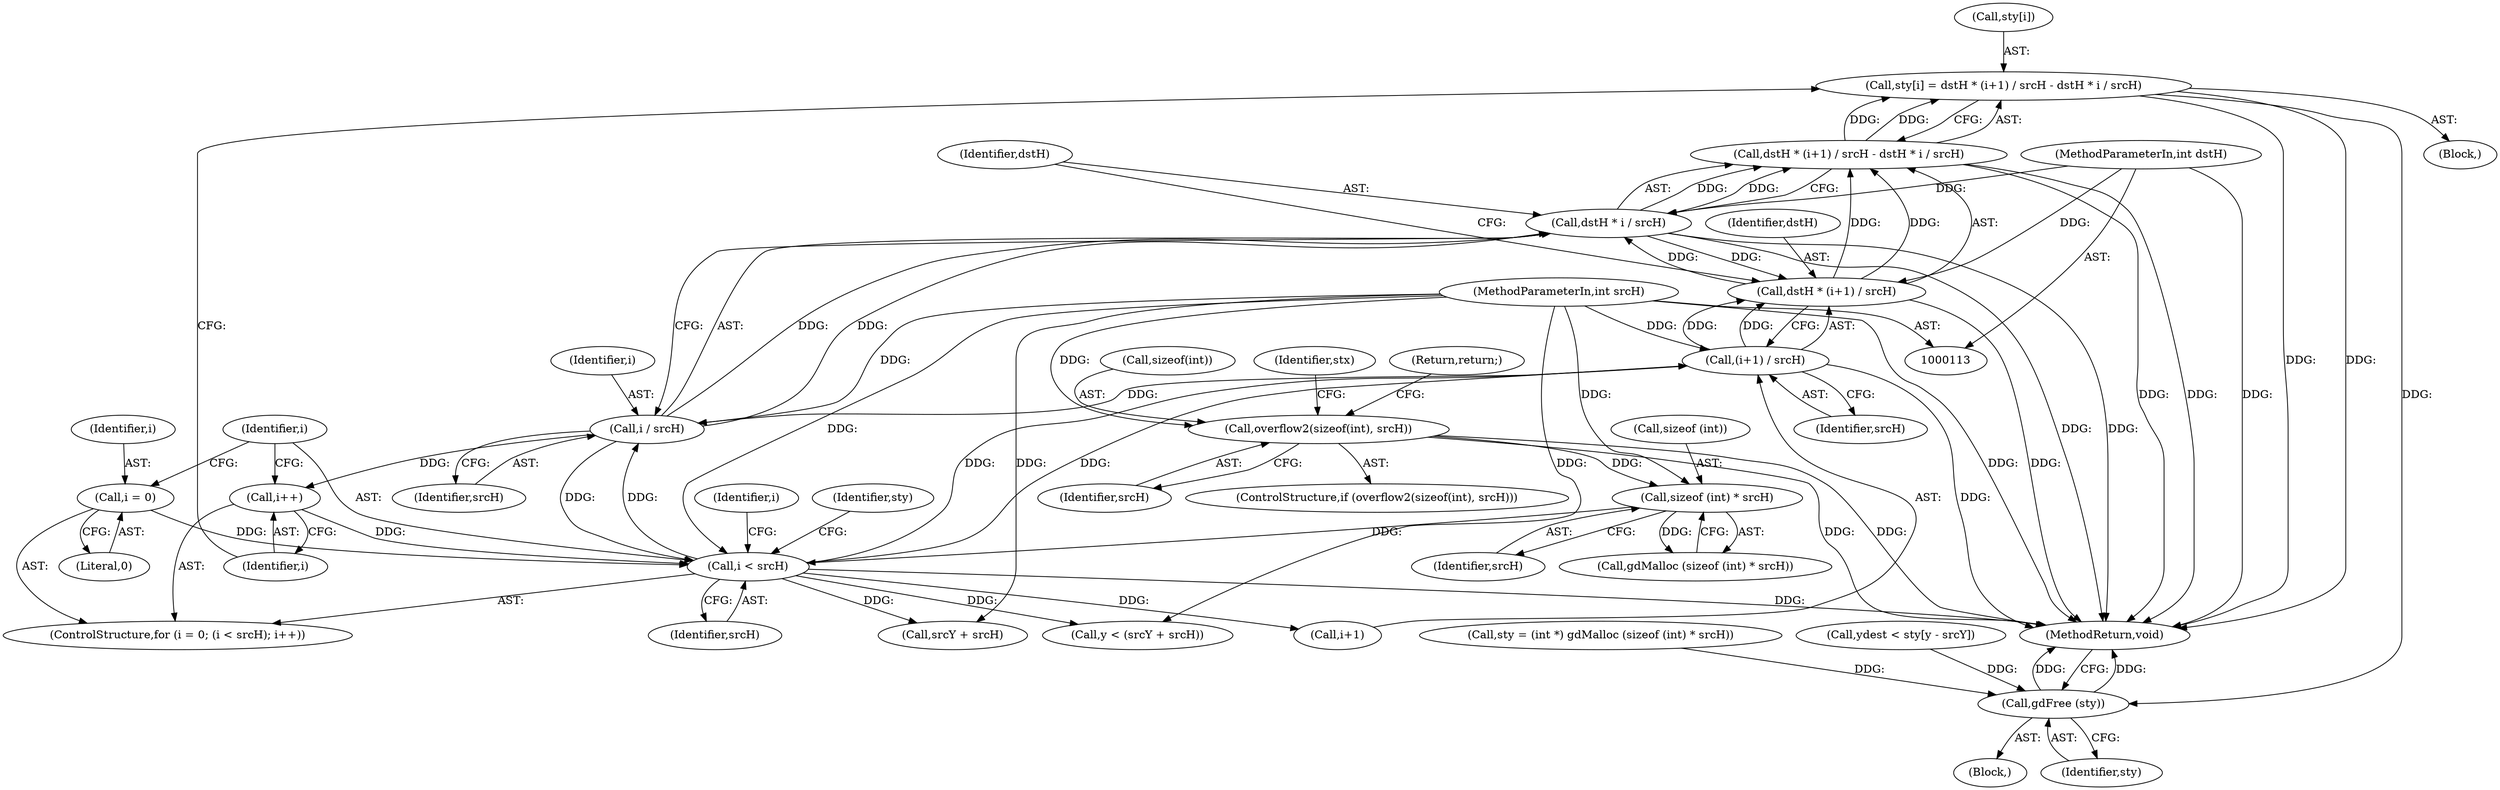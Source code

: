 digraph "0_php-src_c395c6e5d7e8df37a21265ff76e48fe75ceb5ae6?w=1_1@array" {
"1000204" [label="(Call,sty[i] = dstH * (i+1) / srcH - dstH * i / srcH)"];
"1000208" [label="(Call,dstH * (i+1) / srcH - dstH * i / srcH)"];
"1000209" [label="(Call,dstH * (i+1) / srcH)"];
"1000216" [label="(Call,dstH * i / srcH)"];
"1000121" [label="(MethodParameterIn,int dstH)"];
"1000218" [label="(Call,i / srcH)"];
"1000198" [label="(Call,i < srcH)"];
"1000195" [label="(Call,i = 0)"];
"1000201" [label="(Call,i++)"];
"1000163" [label="(Call,sizeof (int) * srcH)"];
"1000143" [label="(Call,overflow2(sizeof(int), srcH))"];
"1000123" [label="(MethodParameterIn,int srcH)"];
"1000211" [label="(Call,(i+1) / srcH)"];
"1000465" [label="(Call,gdFree (sty))"];
"1000166" [label="(Identifier,srcH)"];
"1000206" [label="(Identifier,sty)"];
"1000210" [label="(Identifier,dstH)"];
"1000219" [label="(Identifier,i)"];
"1000212" [label="(Call,i+1)"];
"1000146" [label="(Identifier,srcH)"];
"1000121" [label="(MethodParameterIn,int dstH)"];
"1000142" [label="(ControlStructure,if (overflow2(sizeof(int), srcH)))"];
"1000203" [label="(Block,)"];
"1000162" [label="(Call,gdMalloc (sizeof (int) * srcH))"];
"1000211" [label="(Call,(i+1) / srcH)"];
"1000208" [label="(Call,dstH * (i+1) / srcH - dstH * i / srcH)"];
"1000124" [label="(Block,)"];
"1000244" [label="(Call,y < (srcY + srcH))"];
"1000220" [label="(Identifier,srcH)"];
"1000467" [label="(MethodReturn,void)"];
"1000148" [label="(Return,return;)"];
"1000218" [label="(Call,i / srcH)"];
"1000246" [label="(Call,srcY + srcH)"];
"1000144" [label="(Call,sizeof(int))"];
"1000150" [label="(Identifier,stx)"];
"1000202" [label="(Identifier,i)"];
"1000163" [label="(Call,sizeof (int) * srcH)"];
"1000217" [label="(Identifier,dstH)"];
"1000158" [label="(Call,sty = (int *) gdMalloc (sizeof (int) * srcH))"];
"1000201" [label="(Call,i++)"];
"1000196" [label="(Identifier,i)"];
"1000216" [label="(Call,dstH * i / srcH)"];
"1000466" [label="(Identifier,sty)"];
"1000200" [label="(Identifier,srcH)"];
"1000194" [label="(ControlStructure,for (i = 0; (i < srcH); i++))"];
"1000465" [label="(Call,gdFree (sty))"];
"1000205" [label="(Call,sty[i])"];
"1000199" [label="(Identifier,i)"];
"1000256" [label="(Call,ydest < sty[y - srcY])"];
"1000209" [label="(Call,dstH * (i+1) / srcH)"];
"1000195" [label="(Call,i = 0)"];
"1000143" [label="(Call,overflow2(sizeof(int), srcH))"];
"1000204" [label="(Call,sty[i] = dstH * (i+1) / srcH - dstH * i / srcH)"];
"1000223" [label="(Identifier,i)"];
"1000215" [label="(Identifier,srcH)"];
"1000164" [label="(Call,sizeof (int))"];
"1000198" [label="(Call,i < srcH)"];
"1000123" [label="(MethodParameterIn,int srcH)"];
"1000197" [label="(Literal,0)"];
"1000204" -> "1000203"  [label="AST: "];
"1000204" -> "1000208"  [label="CFG: "];
"1000205" -> "1000204"  [label="AST: "];
"1000208" -> "1000204"  [label="AST: "];
"1000202" -> "1000204"  [label="CFG: "];
"1000204" -> "1000467"  [label="DDG: "];
"1000204" -> "1000467"  [label="DDG: "];
"1000208" -> "1000204"  [label="DDG: "];
"1000208" -> "1000204"  [label="DDG: "];
"1000204" -> "1000465"  [label="DDG: "];
"1000208" -> "1000216"  [label="CFG: "];
"1000209" -> "1000208"  [label="AST: "];
"1000216" -> "1000208"  [label="AST: "];
"1000208" -> "1000467"  [label="DDG: "];
"1000208" -> "1000467"  [label="DDG: "];
"1000209" -> "1000208"  [label="DDG: "];
"1000209" -> "1000208"  [label="DDG: "];
"1000216" -> "1000208"  [label="DDG: "];
"1000216" -> "1000208"  [label="DDG: "];
"1000209" -> "1000211"  [label="CFG: "];
"1000210" -> "1000209"  [label="AST: "];
"1000211" -> "1000209"  [label="AST: "];
"1000217" -> "1000209"  [label="CFG: "];
"1000209" -> "1000467"  [label="DDG: "];
"1000216" -> "1000209"  [label="DDG: "];
"1000121" -> "1000209"  [label="DDG: "];
"1000211" -> "1000209"  [label="DDG: "];
"1000211" -> "1000209"  [label="DDG: "];
"1000209" -> "1000216"  [label="DDG: "];
"1000216" -> "1000218"  [label="CFG: "];
"1000217" -> "1000216"  [label="AST: "];
"1000218" -> "1000216"  [label="AST: "];
"1000216" -> "1000467"  [label="DDG: "];
"1000216" -> "1000467"  [label="DDG: "];
"1000121" -> "1000216"  [label="DDG: "];
"1000218" -> "1000216"  [label="DDG: "];
"1000218" -> "1000216"  [label="DDG: "];
"1000121" -> "1000113"  [label="AST: "];
"1000121" -> "1000467"  [label="DDG: "];
"1000218" -> "1000220"  [label="CFG: "];
"1000219" -> "1000218"  [label="AST: "];
"1000220" -> "1000218"  [label="AST: "];
"1000218" -> "1000198"  [label="DDG: "];
"1000218" -> "1000201"  [label="DDG: "];
"1000198" -> "1000218"  [label="DDG: "];
"1000211" -> "1000218"  [label="DDG: "];
"1000123" -> "1000218"  [label="DDG: "];
"1000198" -> "1000194"  [label="AST: "];
"1000198" -> "1000200"  [label="CFG: "];
"1000199" -> "1000198"  [label="AST: "];
"1000200" -> "1000198"  [label="AST: "];
"1000206" -> "1000198"  [label="CFG: "];
"1000223" -> "1000198"  [label="CFG: "];
"1000198" -> "1000467"  [label="DDG: "];
"1000195" -> "1000198"  [label="DDG: "];
"1000201" -> "1000198"  [label="DDG: "];
"1000163" -> "1000198"  [label="DDG: "];
"1000123" -> "1000198"  [label="DDG: "];
"1000198" -> "1000211"  [label="DDG: "];
"1000198" -> "1000211"  [label="DDG: "];
"1000198" -> "1000212"  [label="DDG: "];
"1000198" -> "1000244"  [label="DDG: "];
"1000198" -> "1000246"  [label="DDG: "];
"1000195" -> "1000194"  [label="AST: "];
"1000195" -> "1000197"  [label="CFG: "];
"1000196" -> "1000195"  [label="AST: "];
"1000197" -> "1000195"  [label="AST: "];
"1000199" -> "1000195"  [label="CFG: "];
"1000201" -> "1000194"  [label="AST: "];
"1000201" -> "1000202"  [label="CFG: "];
"1000202" -> "1000201"  [label="AST: "];
"1000199" -> "1000201"  [label="CFG: "];
"1000163" -> "1000162"  [label="AST: "];
"1000163" -> "1000166"  [label="CFG: "];
"1000164" -> "1000163"  [label="AST: "];
"1000166" -> "1000163"  [label="AST: "];
"1000162" -> "1000163"  [label="CFG: "];
"1000163" -> "1000162"  [label="DDG: "];
"1000143" -> "1000163"  [label="DDG: "];
"1000123" -> "1000163"  [label="DDG: "];
"1000143" -> "1000142"  [label="AST: "];
"1000143" -> "1000146"  [label="CFG: "];
"1000144" -> "1000143"  [label="AST: "];
"1000146" -> "1000143"  [label="AST: "];
"1000148" -> "1000143"  [label="CFG: "];
"1000150" -> "1000143"  [label="CFG: "];
"1000143" -> "1000467"  [label="DDG: "];
"1000143" -> "1000467"  [label="DDG: "];
"1000123" -> "1000143"  [label="DDG: "];
"1000123" -> "1000113"  [label="AST: "];
"1000123" -> "1000467"  [label="DDG: "];
"1000123" -> "1000211"  [label="DDG: "];
"1000123" -> "1000244"  [label="DDG: "];
"1000123" -> "1000246"  [label="DDG: "];
"1000211" -> "1000215"  [label="CFG: "];
"1000212" -> "1000211"  [label="AST: "];
"1000215" -> "1000211"  [label="AST: "];
"1000211" -> "1000467"  [label="DDG: "];
"1000465" -> "1000124"  [label="AST: "];
"1000465" -> "1000466"  [label="CFG: "];
"1000466" -> "1000465"  [label="AST: "];
"1000467" -> "1000465"  [label="CFG: "];
"1000465" -> "1000467"  [label="DDG: "];
"1000465" -> "1000467"  [label="DDG: "];
"1000158" -> "1000465"  [label="DDG: "];
"1000256" -> "1000465"  [label="DDG: "];
}
